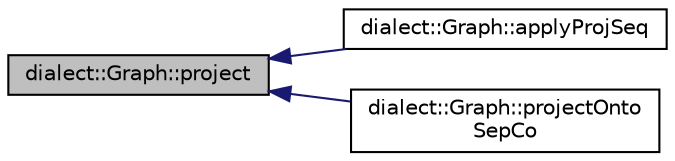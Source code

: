 digraph "dialect::Graph::project"
{
  edge [fontname="Helvetica",fontsize="10",labelfontname="Helvetica",labelfontsize="10"];
  node [fontname="Helvetica",fontsize="10",shape=record];
  rankdir="LR";
  Node117 [label="dialect::Graph::project",height=0.2,width=0.4,color="black", fillcolor="grey75", style="filled", fontcolor="black"];
  Node117 -> Node118 [dir="back",color="midnightblue",fontsize="10",style="solid",fontname="Helvetica"];
  Node118 [label="dialect::Graph::applyProjSeq",height=0.2,width=0.4,color="black", fillcolor="white", style="filled",URL="$classdialect_1_1Graph.html#a17af894842d60c08d49e9abed7dc4546",tooltip="Attempt to apply the projections given by a ProjSeq object. Give up as soon as any of them fails..."];
  Node117 -> Node119 [dir="back",color="midnightblue",fontsize="10",style="solid",fontname="Helvetica"];
  Node119 [label="dialect::Graph::projectOnto\lSepCo",height=0.2,width=0.4,color="black", fillcolor="white", style="filled",URL="$classdialect_1_1Graph.html#a60fa48d2cc57f7e51916d605003713ba",tooltip="Convenience method to project onto a single SepCo object. Apart from the SepCo, parameters and return..."];
}
